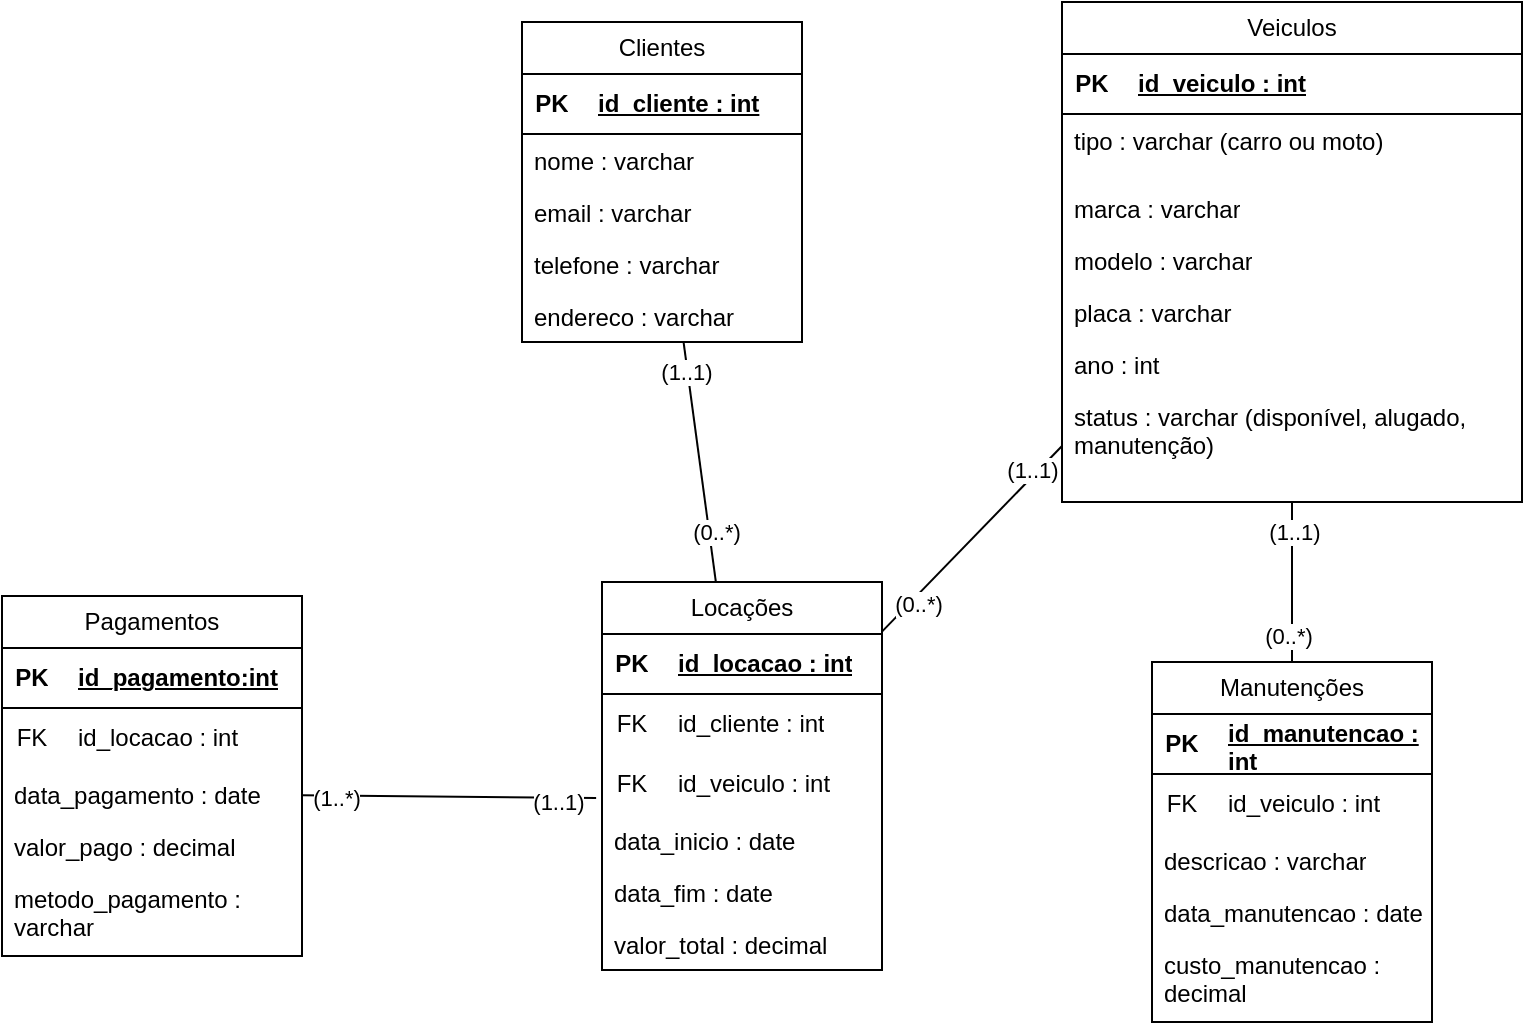 <mxfile version="27.0.3">
  <diagram name="Página-1" id="REDld5qFQqxqg_7Xg02F">
    <mxGraphModel dx="1426" dy="767" grid="0" gridSize="10" guides="1" tooltips="1" connect="1" arrows="1" fold="1" page="1" pageScale="1" pageWidth="827" pageHeight="1169" math="0" shadow="0">
      <root>
        <mxCell id="0" />
        <mxCell id="1" parent="0" />
        <mxCell id="ouK-ug0mkGR5aLPKjdCH-70" style="rounded=0;orthogonalLoop=1;jettySize=auto;html=1;endArrow=none;startFill=0;" edge="1" parent="1" source="ouK-ug0mkGR5aLPKjdCH-1" target="ouK-ug0mkGR5aLPKjdCH-25">
          <mxGeometry relative="1" as="geometry" />
        </mxCell>
        <mxCell id="ouK-ug0mkGR5aLPKjdCH-81" value="(1..1)" style="edgeLabel;html=1;align=center;verticalAlign=middle;resizable=0;points=[];" vertex="1" connectable="0" parent="ouK-ug0mkGR5aLPKjdCH-70">
          <mxGeometry x="-0.752" y="-1" relative="1" as="geometry">
            <mxPoint as="offset" />
          </mxGeometry>
        </mxCell>
        <mxCell id="ouK-ug0mkGR5aLPKjdCH-82" value="(0..*)" style="edgeLabel;html=1;align=center;verticalAlign=middle;resizable=0;points=[];" vertex="1" connectable="0" parent="ouK-ug0mkGR5aLPKjdCH-70">
          <mxGeometry x="0.591" y="3" relative="1" as="geometry">
            <mxPoint as="offset" />
          </mxGeometry>
        </mxCell>
        <mxCell id="ouK-ug0mkGR5aLPKjdCH-1" value="Clientes" style="swimlane;fontStyle=0;childLayout=stackLayout;horizontal=1;startSize=26;fillColor=none;horizontalStack=0;resizeParent=1;resizeParentMax=0;resizeLast=0;collapsible=1;marginBottom=0;whiteSpace=wrap;html=1;" vertex="1" parent="1">
          <mxGeometry x="294" y="98" width="140" height="160" as="geometry" />
        </mxCell>
        <mxCell id="ouK-ug0mkGR5aLPKjdCH-5" value="" style="shape=table;startSize=0;container=1;collapsible=1;childLayout=tableLayout;fixedRows=1;rowLines=0;fontStyle=0;align=center;resizeLast=1;strokeColor=none;fillColor=none;collapsible=0;" vertex="1" parent="ouK-ug0mkGR5aLPKjdCH-1">
          <mxGeometry y="26" width="140" height="30" as="geometry" />
        </mxCell>
        <mxCell id="ouK-ug0mkGR5aLPKjdCH-6" value="" style="shape=tableRow;horizontal=0;startSize=0;swimlaneHead=0;swimlaneBody=0;fillColor=none;collapsible=0;dropTarget=0;points=[[0,0.5],[1,0.5]];portConstraint=eastwest;top=0;left=0;right=0;bottom=1;" vertex="1" parent="ouK-ug0mkGR5aLPKjdCH-5">
          <mxGeometry width="140" height="30" as="geometry" />
        </mxCell>
        <mxCell id="ouK-ug0mkGR5aLPKjdCH-7" value="PK" style="shape=partialRectangle;connectable=0;fillColor=none;top=0;left=0;bottom=0;right=0;fontStyle=1;overflow=hidden;whiteSpace=wrap;html=1;" vertex="1" parent="ouK-ug0mkGR5aLPKjdCH-6">
          <mxGeometry width="30" height="30" as="geometry">
            <mxRectangle width="30" height="30" as="alternateBounds" />
          </mxGeometry>
        </mxCell>
        <mxCell id="ouK-ug0mkGR5aLPKjdCH-8" value="id_cliente : int" style="shape=partialRectangle;connectable=0;fillColor=none;top=0;left=0;bottom=0;right=0;align=left;spacingLeft=6;fontStyle=5;overflow=hidden;whiteSpace=wrap;html=1;" vertex="1" parent="ouK-ug0mkGR5aLPKjdCH-6">
          <mxGeometry x="30" width="110" height="30" as="geometry">
            <mxRectangle width="110" height="30" as="alternateBounds" />
          </mxGeometry>
        </mxCell>
        <mxCell id="ouK-ug0mkGR5aLPKjdCH-3" value="nome : varchar" style="text;strokeColor=none;fillColor=none;align=left;verticalAlign=top;spacingLeft=4;spacingRight=4;overflow=hidden;rotatable=0;points=[[0,0.5],[1,0.5]];portConstraint=eastwest;whiteSpace=wrap;html=1;" vertex="1" parent="ouK-ug0mkGR5aLPKjdCH-1">
          <mxGeometry y="56" width="140" height="26" as="geometry" />
        </mxCell>
        <mxCell id="ouK-ug0mkGR5aLPKjdCH-4" value="email : varchar" style="text;strokeColor=none;fillColor=none;align=left;verticalAlign=top;spacingLeft=4;spacingRight=4;overflow=hidden;rotatable=0;points=[[0,0.5],[1,0.5]];portConstraint=eastwest;whiteSpace=wrap;html=1;" vertex="1" parent="ouK-ug0mkGR5aLPKjdCH-1">
          <mxGeometry y="82" width="140" height="26" as="geometry" />
        </mxCell>
        <mxCell id="ouK-ug0mkGR5aLPKjdCH-2" value="telefone : varchar" style="text;strokeColor=none;fillColor=none;align=left;verticalAlign=top;spacingLeft=4;spacingRight=4;overflow=hidden;rotatable=0;points=[[0,0.5],[1,0.5]];portConstraint=eastwest;whiteSpace=wrap;html=1;" vertex="1" parent="ouK-ug0mkGR5aLPKjdCH-1">
          <mxGeometry y="108" width="140" height="26" as="geometry" />
        </mxCell>
        <mxCell id="ouK-ug0mkGR5aLPKjdCH-9" value="endereco : varchar" style="text;strokeColor=none;fillColor=none;align=left;verticalAlign=top;spacingLeft=4;spacingRight=4;overflow=hidden;rotatable=0;points=[[0,0.5],[1,0.5]];portConstraint=eastwest;whiteSpace=wrap;html=1;" vertex="1" parent="ouK-ug0mkGR5aLPKjdCH-1">
          <mxGeometry y="134" width="140" height="26" as="geometry" />
        </mxCell>
        <mxCell id="ouK-ug0mkGR5aLPKjdCH-72" style="rounded=0;orthogonalLoop=1;jettySize=auto;html=1;entryX=0.5;entryY=0;entryDx=0;entryDy=0;endArrow=none;startFill=0;" edge="1" parent="1" source="ouK-ug0mkGR5aLPKjdCH-10" target="ouK-ug0mkGR5aLPKjdCH-41">
          <mxGeometry relative="1" as="geometry" />
        </mxCell>
        <mxCell id="ouK-ug0mkGR5aLPKjdCH-79" value="(1..1)" style="edgeLabel;html=1;align=center;verticalAlign=middle;resizable=0;points=[];" vertex="1" connectable="0" parent="ouK-ug0mkGR5aLPKjdCH-72">
          <mxGeometry x="-0.625" y="1" relative="1" as="geometry">
            <mxPoint as="offset" />
          </mxGeometry>
        </mxCell>
        <mxCell id="ouK-ug0mkGR5aLPKjdCH-80" value="(0..*)" style="edgeLabel;html=1;align=center;verticalAlign=middle;resizable=0;points=[];" vertex="1" connectable="0" parent="ouK-ug0mkGR5aLPKjdCH-72">
          <mxGeometry x="0.675" y="-2" relative="1" as="geometry">
            <mxPoint as="offset" />
          </mxGeometry>
        </mxCell>
        <mxCell id="ouK-ug0mkGR5aLPKjdCH-10" value="Veiculos" style="swimlane;fontStyle=0;childLayout=stackLayout;horizontal=1;startSize=26;fillColor=none;horizontalStack=0;resizeParent=1;resizeParentMax=0;resizeLast=0;collapsible=1;marginBottom=0;whiteSpace=wrap;html=1;" vertex="1" parent="1">
          <mxGeometry x="564" y="88" width="230" height="250" as="geometry" />
        </mxCell>
        <mxCell id="ouK-ug0mkGR5aLPKjdCH-18" value="" style="shape=table;startSize=0;container=1;collapsible=1;childLayout=tableLayout;fixedRows=1;rowLines=0;fontStyle=0;align=center;resizeLast=1;strokeColor=none;fillColor=none;collapsible=0;" vertex="1" parent="ouK-ug0mkGR5aLPKjdCH-10">
          <mxGeometry y="26" width="230" height="30" as="geometry" />
        </mxCell>
        <mxCell id="ouK-ug0mkGR5aLPKjdCH-19" value="" style="shape=tableRow;horizontal=0;startSize=0;swimlaneHead=0;swimlaneBody=0;fillColor=none;collapsible=0;dropTarget=0;points=[[0,0.5],[1,0.5]];portConstraint=eastwest;top=0;left=0;right=0;bottom=1;" vertex="1" parent="ouK-ug0mkGR5aLPKjdCH-18">
          <mxGeometry width="230" height="30" as="geometry" />
        </mxCell>
        <mxCell id="ouK-ug0mkGR5aLPKjdCH-20" value="PK" style="shape=partialRectangle;connectable=0;fillColor=none;top=0;left=0;bottom=0;right=0;fontStyle=1;overflow=hidden;whiteSpace=wrap;html=1;" vertex="1" parent="ouK-ug0mkGR5aLPKjdCH-19">
          <mxGeometry width="30" height="30" as="geometry">
            <mxRectangle width="30" height="30" as="alternateBounds" />
          </mxGeometry>
        </mxCell>
        <mxCell id="ouK-ug0mkGR5aLPKjdCH-21" value="id_veiculo : int" style="shape=partialRectangle;connectable=0;fillColor=none;top=0;left=0;bottom=0;right=0;align=left;spacingLeft=6;fontStyle=5;overflow=hidden;whiteSpace=wrap;html=1;" vertex="1" parent="ouK-ug0mkGR5aLPKjdCH-19">
          <mxGeometry x="30" width="200" height="30" as="geometry">
            <mxRectangle width="200" height="30" as="alternateBounds" />
          </mxGeometry>
        </mxCell>
        <mxCell id="ouK-ug0mkGR5aLPKjdCH-11" value="tipo : varchar (carro ou moto)" style="text;strokeColor=none;fillColor=none;align=left;verticalAlign=top;spacingLeft=4;spacingRight=4;overflow=hidden;rotatable=0;points=[[0,0.5],[1,0.5]];portConstraint=eastwest;whiteSpace=wrap;html=1;" vertex="1" parent="ouK-ug0mkGR5aLPKjdCH-10">
          <mxGeometry y="56" width="230" height="34" as="geometry" />
        </mxCell>
        <mxCell id="ouK-ug0mkGR5aLPKjdCH-12" value="marca : varchar" style="text;strokeColor=none;fillColor=none;align=left;verticalAlign=top;spacingLeft=4;spacingRight=4;overflow=hidden;rotatable=0;points=[[0,0.5],[1,0.5]];portConstraint=eastwest;whiteSpace=wrap;html=1;" vertex="1" parent="ouK-ug0mkGR5aLPKjdCH-10">
          <mxGeometry y="90" width="230" height="26" as="geometry" />
        </mxCell>
        <mxCell id="ouK-ug0mkGR5aLPKjdCH-13" value="modelo : varchar" style="text;strokeColor=none;fillColor=none;align=left;verticalAlign=top;spacingLeft=4;spacingRight=4;overflow=hidden;rotatable=0;points=[[0,0.5],[1,0.5]];portConstraint=eastwest;whiteSpace=wrap;html=1;" vertex="1" parent="ouK-ug0mkGR5aLPKjdCH-10">
          <mxGeometry y="116" width="230" height="26" as="geometry" />
        </mxCell>
        <mxCell id="ouK-ug0mkGR5aLPKjdCH-22" value="placa : varchar" style="text;strokeColor=none;fillColor=none;align=left;verticalAlign=top;spacingLeft=4;spacingRight=4;overflow=hidden;rotatable=0;points=[[0,0.5],[1,0.5]];portConstraint=eastwest;whiteSpace=wrap;html=1;" vertex="1" parent="ouK-ug0mkGR5aLPKjdCH-10">
          <mxGeometry y="142" width="230" height="26" as="geometry" />
        </mxCell>
        <mxCell id="ouK-ug0mkGR5aLPKjdCH-23" value="ano : int" style="text;strokeColor=none;fillColor=none;align=left;verticalAlign=top;spacingLeft=4;spacingRight=4;overflow=hidden;rotatable=0;points=[[0,0.5],[1,0.5]];portConstraint=eastwest;whiteSpace=wrap;html=1;" vertex="1" parent="ouK-ug0mkGR5aLPKjdCH-10">
          <mxGeometry y="168" width="230" height="26" as="geometry" />
        </mxCell>
        <mxCell id="ouK-ug0mkGR5aLPKjdCH-24" value="status : varchar (disponível, alugado, manutenção)" style="text;strokeColor=none;fillColor=none;align=left;verticalAlign=top;spacingLeft=4;spacingRight=4;overflow=hidden;rotatable=0;points=[[0,0.5],[1,0.5]];portConstraint=eastwest;whiteSpace=wrap;html=1;" vertex="1" parent="ouK-ug0mkGR5aLPKjdCH-10">
          <mxGeometry y="194" width="230" height="56" as="geometry" />
        </mxCell>
        <mxCell id="ouK-ug0mkGR5aLPKjdCH-71" style="rounded=0;orthogonalLoop=1;jettySize=auto;html=1;entryX=0;entryY=0.5;entryDx=0;entryDy=0;endArrow=none;startFill=0;" edge="1" parent="1" source="ouK-ug0mkGR5aLPKjdCH-25" target="ouK-ug0mkGR5aLPKjdCH-24">
          <mxGeometry relative="1" as="geometry" />
        </mxCell>
        <mxCell id="ouK-ug0mkGR5aLPKjdCH-77" value="(0..*)" style="edgeLabel;html=1;align=center;verticalAlign=middle;resizable=0;points=[];" vertex="1" connectable="0" parent="ouK-ug0mkGR5aLPKjdCH-71">
          <mxGeometry x="-0.663" y="-3" relative="1" as="geometry">
            <mxPoint as="offset" />
          </mxGeometry>
        </mxCell>
        <mxCell id="ouK-ug0mkGR5aLPKjdCH-78" value="(1..1)" style="edgeLabel;html=1;align=center;verticalAlign=middle;resizable=0;points=[];" vertex="1" connectable="0" parent="ouK-ug0mkGR5aLPKjdCH-71">
          <mxGeometry x="0.727" y="2" relative="1" as="geometry">
            <mxPoint x="-1" as="offset" />
          </mxGeometry>
        </mxCell>
        <mxCell id="ouK-ug0mkGR5aLPKjdCH-25" value="Locações" style="swimlane;fontStyle=0;childLayout=stackLayout;horizontal=1;startSize=26;fillColor=none;horizontalStack=0;resizeParent=1;resizeParentMax=0;resizeLast=0;collapsible=1;marginBottom=0;whiteSpace=wrap;html=1;" vertex="1" parent="1">
          <mxGeometry x="334" y="378" width="140" height="194" as="geometry" />
        </mxCell>
        <mxCell id="ouK-ug0mkGR5aLPKjdCH-26" value="" style="shape=table;startSize=0;container=1;collapsible=1;childLayout=tableLayout;fixedRows=1;rowLines=0;fontStyle=0;align=center;resizeLast=1;strokeColor=none;fillColor=none;collapsible=0;" vertex="1" parent="ouK-ug0mkGR5aLPKjdCH-25">
          <mxGeometry y="26" width="140" height="30" as="geometry" />
        </mxCell>
        <mxCell id="ouK-ug0mkGR5aLPKjdCH-27" value="" style="shape=tableRow;horizontal=0;startSize=0;swimlaneHead=0;swimlaneBody=0;fillColor=none;collapsible=0;dropTarget=0;points=[[0,0.5],[1,0.5]];portConstraint=eastwest;top=0;left=0;right=0;bottom=1;" vertex="1" parent="ouK-ug0mkGR5aLPKjdCH-26">
          <mxGeometry width="140" height="30" as="geometry" />
        </mxCell>
        <mxCell id="ouK-ug0mkGR5aLPKjdCH-28" value="PK" style="shape=partialRectangle;connectable=0;fillColor=none;top=0;left=0;bottom=0;right=0;fontStyle=1;overflow=hidden;whiteSpace=wrap;html=1;" vertex="1" parent="ouK-ug0mkGR5aLPKjdCH-27">
          <mxGeometry width="30" height="30" as="geometry">
            <mxRectangle width="30" height="30" as="alternateBounds" />
          </mxGeometry>
        </mxCell>
        <mxCell id="ouK-ug0mkGR5aLPKjdCH-29" value="id_locacao : int" style="shape=partialRectangle;connectable=0;fillColor=none;top=0;left=0;bottom=0;right=0;align=left;spacingLeft=6;fontStyle=5;overflow=hidden;whiteSpace=wrap;html=1;" vertex="1" parent="ouK-ug0mkGR5aLPKjdCH-27">
          <mxGeometry x="30" width="110" height="30" as="geometry">
            <mxRectangle width="110" height="30" as="alternateBounds" />
          </mxGeometry>
        </mxCell>
        <mxCell id="ouK-ug0mkGR5aLPKjdCH-34" value="" style="shape=table;startSize=0;container=1;collapsible=1;childLayout=tableLayout;fixedRows=1;rowLines=0;fontStyle=0;align=center;resizeLast=1;strokeColor=none;fillColor=none;collapsible=0;" vertex="1" parent="ouK-ug0mkGR5aLPKjdCH-25">
          <mxGeometry y="56" width="140" height="60" as="geometry" />
        </mxCell>
        <mxCell id="ouK-ug0mkGR5aLPKjdCH-35" value="" style="shape=tableRow;horizontal=0;startSize=0;swimlaneHead=0;swimlaneBody=0;fillColor=none;collapsible=0;dropTarget=0;points=[[0,0.5],[1,0.5]];portConstraint=eastwest;top=0;left=0;right=0;bottom=0;" vertex="1" parent="ouK-ug0mkGR5aLPKjdCH-34">
          <mxGeometry width="140" height="30" as="geometry" />
        </mxCell>
        <mxCell id="ouK-ug0mkGR5aLPKjdCH-36" value="FK" style="shape=partialRectangle;connectable=0;fillColor=none;top=0;left=0;bottom=0;right=0;fontStyle=0;overflow=hidden;whiteSpace=wrap;html=1;" vertex="1" parent="ouK-ug0mkGR5aLPKjdCH-35">
          <mxGeometry width="30" height="30" as="geometry">
            <mxRectangle width="30" height="30" as="alternateBounds" />
          </mxGeometry>
        </mxCell>
        <mxCell id="ouK-ug0mkGR5aLPKjdCH-37" value="id_cliente : int" style="shape=partialRectangle;connectable=0;fillColor=none;top=0;left=0;bottom=0;right=0;align=left;spacingLeft=6;fontStyle=0;overflow=hidden;whiteSpace=wrap;html=1;" vertex="1" parent="ouK-ug0mkGR5aLPKjdCH-35">
          <mxGeometry x="30" width="110" height="30" as="geometry">
            <mxRectangle width="110" height="30" as="alternateBounds" />
          </mxGeometry>
        </mxCell>
        <mxCell id="ouK-ug0mkGR5aLPKjdCH-38" value="" style="shape=tableRow;horizontal=0;startSize=0;swimlaneHead=0;swimlaneBody=0;fillColor=none;collapsible=0;dropTarget=0;points=[[0,0.5],[1,0.5]];portConstraint=eastwest;top=0;left=0;right=0;bottom=0;" vertex="1" parent="ouK-ug0mkGR5aLPKjdCH-34">
          <mxGeometry y="30" width="140" height="30" as="geometry" />
        </mxCell>
        <mxCell id="ouK-ug0mkGR5aLPKjdCH-39" value="FK" style="shape=partialRectangle;connectable=0;fillColor=none;top=0;left=0;bottom=0;right=0;fontStyle=0;overflow=hidden;whiteSpace=wrap;html=1;" vertex="1" parent="ouK-ug0mkGR5aLPKjdCH-38">
          <mxGeometry width="30" height="30" as="geometry">
            <mxRectangle width="30" height="30" as="alternateBounds" />
          </mxGeometry>
        </mxCell>
        <mxCell id="ouK-ug0mkGR5aLPKjdCH-40" value="id_veiculo : int" style="shape=partialRectangle;connectable=0;fillColor=none;top=0;left=0;bottom=0;right=0;align=left;spacingLeft=6;fontStyle=0;overflow=hidden;whiteSpace=wrap;html=1;" vertex="1" parent="ouK-ug0mkGR5aLPKjdCH-38">
          <mxGeometry x="30" width="110" height="30" as="geometry">
            <mxRectangle width="110" height="30" as="alternateBounds" />
          </mxGeometry>
        </mxCell>
        <mxCell id="ouK-ug0mkGR5aLPKjdCH-30" value="data_inicio : date" style="text;strokeColor=none;fillColor=none;align=left;verticalAlign=top;spacingLeft=4;spacingRight=4;overflow=hidden;rotatable=0;points=[[0,0.5],[1,0.5]];portConstraint=eastwest;whiteSpace=wrap;html=1;" vertex="1" parent="ouK-ug0mkGR5aLPKjdCH-25">
          <mxGeometry y="116" width="140" height="26" as="geometry" />
        </mxCell>
        <mxCell id="ouK-ug0mkGR5aLPKjdCH-31" value="data_fim : date" style="text;strokeColor=none;fillColor=none;align=left;verticalAlign=top;spacingLeft=4;spacingRight=4;overflow=hidden;rotatable=0;points=[[0,0.5],[1,0.5]];portConstraint=eastwest;whiteSpace=wrap;html=1;" vertex="1" parent="ouK-ug0mkGR5aLPKjdCH-25">
          <mxGeometry y="142" width="140" height="26" as="geometry" />
        </mxCell>
        <mxCell id="ouK-ug0mkGR5aLPKjdCH-32" value="valor_total : decimal" style="text;strokeColor=none;fillColor=none;align=left;verticalAlign=top;spacingLeft=4;spacingRight=4;overflow=hidden;rotatable=0;points=[[0,0.5],[1,0.5]];portConstraint=eastwest;whiteSpace=wrap;html=1;" vertex="1" parent="ouK-ug0mkGR5aLPKjdCH-25">
          <mxGeometry y="168" width="140" height="26" as="geometry" />
        </mxCell>
        <mxCell id="ouK-ug0mkGR5aLPKjdCH-41" value="Manutenções" style="swimlane;fontStyle=0;childLayout=stackLayout;horizontal=1;startSize=26;fillColor=none;horizontalStack=0;resizeParent=1;resizeParentMax=0;resizeLast=0;collapsible=1;marginBottom=0;whiteSpace=wrap;html=1;" vertex="1" parent="1">
          <mxGeometry x="609" y="418" width="140" height="180" as="geometry" />
        </mxCell>
        <mxCell id="ouK-ug0mkGR5aLPKjdCH-42" value="" style="shape=table;startSize=0;container=1;collapsible=1;childLayout=tableLayout;fixedRows=1;rowLines=0;fontStyle=0;align=center;resizeLast=1;strokeColor=none;fillColor=none;collapsible=0;" vertex="1" parent="ouK-ug0mkGR5aLPKjdCH-41">
          <mxGeometry y="26" width="140" height="60" as="geometry" />
        </mxCell>
        <mxCell id="ouK-ug0mkGR5aLPKjdCH-43" value="" style="shape=tableRow;horizontal=0;startSize=0;swimlaneHead=0;swimlaneBody=0;fillColor=none;collapsible=0;dropTarget=0;points=[[0,0.5],[1,0.5]];portConstraint=eastwest;top=0;left=0;right=0;bottom=1;" vertex="1" parent="ouK-ug0mkGR5aLPKjdCH-42">
          <mxGeometry width="140" height="30" as="geometry" />
        </mxCell>
        <mxCell id="ouK-ug0mkGR5aLPKjdCH-44" value="PK" style="shape=partialRectangle;connectable=0;fillColor=none;top=0;left=0;bottom=0;right=0;fontStyle=1;overflow=hidden;whiteSpace=wrap;html=1;" vertex="1" parent="ouK-ug0mkGR5aLPKjdCH-43">
          <mxGeometry width="30" height="30" as="geometry">
            <mxRectangle width="30" height="30" as="alternateBounds" />
          </mxGeometry>
        </mxCell>
        <mxCell id="ouK-ug0mkGR5aLPKjdCH-45" value="id_manutencao : int" style="shape=partialRectangle;connectable=0;fillColor=none;top=0;left=0;bottom=0;right=0;align=left;spacingLeft=6;fontStyle=5;overflow=hidden;whiteSpace=wrap;html=1;" vertex="1" parent="ouK-ug0mkGR5aLPKjdCH-43">
          <mxGeometry x="30" width="110" height="30" as="geometry">
            <mxRectangle width="110" height="30" as="alternateBounds" />
          </mxGeometry>
        </mxCell>
        <mxCell id="ouK-ug0mkGR5aLPKjdCH-56" value="" style="shape=tableRow;horizontal=0;startSize=0;swimlaneHead=0;swimlaneBody=0;fillColor=none;collapsible=0;dropTarget=0;points=[[0,0.5],[1,0.5]];portConstraint=eastwest;top=0;left=0;right=0;bottom=0;" vertex="1" parent="ouK-ug0mkGR5aLPKjdCH-42">
          <mxGeometry y="30" width="140" height="30" as="geometry" />
        </mxCell>
        <mxCell id="ouK-ug0mkGR5aLPKjdCH-57" value="FK" style="shape=partialRectangle;connectable=0;fillColor=none;top=0;left=0;bottom=0;right=0;fontStyle=0;overflow=hidden;whiteSpace=wrap;html=1;" vertex="1" parent="ouK-ug0mkGR5aLPKjdCH-56">
          <mxGeometry width="30" height="30" as="geometry">
            <mxRectangle width="30" height="30" as="alternateBounds" />
          </mxGeometry>
        </mxCell>
        <mxCell id="ouK-ug0mkGR5aLPKjdCH-58" value="id_veiculo : int" style="shape=partialRectangle;connectable=0;fillColor=none;top=0;left=0;bottom=0;right=0;align=left;spacingLeft=6;fontStyle=0;overflow=hidden;whiteSpace=wrap;html=1;" vertex="1" parent="ouK-ug0mkGR5aLPKjdCH-56">
          <mxGeometry x="30" width="110" height="30" as="geometry">
            <mxRectangle width="110" height="30" as="alternateBounds" />
          </mxGeometry>
        </mxCell>
        <mxCell id="ouK-ug0mkGR5aLPKjdCH-53" value="descricao : varchar" style="text;strokeColor=none;fillColor=none;align=left;verticalAlign=top;spacingLeft=4;spacingRight=4;overflow=hidden;rotatable=0;points=[[0,0.5],[1,0.5]];portConstraint=eastwest;whiteSpace=wrap;html=1;" vertex="1" parent="ouK-ug0mkGR5aLPKjdCH-41">
          <mxGeometry y="86" width="140" height="26" as="geometry" />
        </mxCell>
        <mxCell id="ouK-ug0mkGR5aLPKjdCH-54" value="data_manutencao : date" style="text;strokeColor=none;fillColor=none;align=left;verticalAlign=top;spacingLeft=4;spacingRight=4;overflow=hidden;rotatable=0;points=[[0,0.5],[1,0.5]];portConstraint=eastwest;whiteSpace=wrap;html=1;" vertex="1" parent="ouK-ug0mkGR5aLPKjdCH-41">
          <mxGeometry y="112" width="140" height="26" as="geometry" />
        </mxCell>
        <mxCell id="ouK-ug0mkGR5aLPKjdCH-55" value="custo_manutencao : decimal" style="text;strokeColor=none;fillColor=none;align=left;verticalAlign=top;spacingLeft=4;spacingRight=4;overflow=hidden;rotatable=0;points=[[0,0.5],[1,0.5]];portConstraint=eastwest;whiteSpace=wrap;html=1;" vertex="1" parent="ouK-ug0mkGR5aLPKjdCH-41">
          <mxGeometry y="138" width="140" height="42" as="geometry" />
        </mxCell>
        <mxCell id="ouK-ug0mkGR5aLPKjdCH-59" value="Pagamentos" style="swimlane;fontStyle=0;childLayout=stackLayout;horizontal=1;startSize=26;fillColor=none;horizontalStack=0;resizeParent=1;resizeParentMax=0;resizeLast=0;collapsible=1;marginBottom=0;whiteSpace=wrap;html=1;" vertex="1" parent="1">
          <mxGeometry x="34" y="385" width="150" height="180" as="geometry" />
        </mxCell>
        <mxCell id="ouK-ug0mkGR5aLPKjdCH-60" value="" style="shape=table;startSize=0;container=1;collapsible=1;childLayout=tableLayout;fixedRows=1;rowLines=0;fontStyle=0;align=center;resizeLast=1;strokeColor=none;fillColor=none;collapsible=0;" vertex="1" parent="ouK-ug0mkGR5aLPKjdCH-59">
          <mxGeometry y="26" width="150" height="60" as="geometry" />
        </mxCell>
        <mxCell id="ouK-ug0mkGR5aLPKjdCH-61" value="" style="shape=tableRow;horizontal=0;startSize=0;swimlaneHead=0;swimlaneBody=0;fillColor=none;collapsible=0;dropTarget=0;points=[[0,0.5],[1,0.5]];portConstraint=eastwest;top=0;left=0;right=0;bottom=1;" vertex="1" parent="ouK-ug0mkGR5aLPKjdCH-60">
          <mxGeometry width="150" height="30" as="geometry" />
        </mxCell>
        <mxCell id="ouK-ug0mkGR5aLPKjdCH-62" value="PK" style="shape=partialRectangle;connectable=0;fillColor=none;top=0;left=0;bottom=0;right=0;fontStyle=1;overflow=hidden;whiteSpace=wrap;html=1;" vertex="1" parent="ouK-ug0mkGR5aLPKjdCH-61">
          <mxGeometry width="30" height="30" as="geometry">
            <mxRectangle width="30" height="30" as="alternateBounds" />
          </mxGeometry>
        </mxCell>
        <mxCell id="ouK-ug0mkGR5aLPKjdCH-63" value="id_pagamento:int" style="shape=partialRectangle;connectable=0;fillColor=none;top=0;left=0;bottom=0;right=0;align=left;spacingLeft=6;fontStyle=5;overflow=hidden;whiteSpace=wrap;html=1;" vertex="1" parent="ouK-ug0mkGR5aLPKjdCH-61">
          <mxGeometry x="30" width="120" height="30" as="geometry">
            <mxRectangle width="120" height="30" as="alternateBounds" />
          </mxGeometry>
        </mxCell>
        <mxCell id="ouK-ug0mkGR5aLPKjdCH-64" value="" style="shape=tableRow;horizontal=0;startSize=0;swimlaneHead=0;swimlaneBody=0;fillColor=none;collapsible=0;dropTarget=0;points=[[0,0.5],[1,0.5]];portConstraint=eastwest;top=0;left=0;right=0;bottom=0;" vertex="1" parent="ouK-ug0mkGR5aLPKjdCH-60">
          <mxGeometry y="30" width="150" height="30" as="geometry" />
        </mxCell>
        <mxCell id="ouK-ug0mkGR5aLPKjdCH-65" value="FK" style="shape=partialRectangle;connectable=0;fillColor=none;top=0;left=0;bottom=0;right=0;fontStyle=0;overflow=hidden;whiteSpace=wrap;html=1;" vertex="1" parent="ouK-ug0mkGR5aLPKjdCH-64">
          <mxGeometry width="30" height="30" as="geometry">
            <mxRectangle width="30" height="30" as="alternateBounds" />
          </mxGeometry>
        </mxCell>
        <mxCell id="ouK-ug0mkGR5aLPKjdCH-66" value="id_locacao : int" style="shape=partialRectangle;connectable=0;fillColor=none;top=0;left=0;bottom=0;right=0;align=left;spacingLeft=6;fontStyle=0;overflow=hidden;whiteSpace=wrap;html=1;" vertex="1" parent="ouK-ug0mkGR5aLPKjdCH-64">
          <mxGeometry x="30" width="120" height="30" as="geometry">
            <mxRectangle width="120" height="30" as="alternateBounds" />
          </mxGeometry>
        </mxCell>
        <mxCell id="ouK-ug0mkGR5aLPKjdCH-67" value="data_pagamento : date" style="text;strokeColor=none;fillColor=none;align=left;verticalAlign=top;spacingLeft=4;spacingRight=4;overflow=hidden;rotatable=0;points=[[0,0.5],[1,0.5]];portConstraint=eastwest;whiteSpace=wrap;html=1;" vertex="1" parent="ouK-ug0mkGR5aLPKjdCH-59">
          <mxGeometry y="86" width="150" height="26" as="geometry" />
        </mxCell>
        <mxCell id="ouK-ug0mkGR5aLPKjdCH-68" value="valor_pago : decimal" style="text;strokeColor=none;fillColor=none;align=left;verticalAlign=top;spacingLeft=4;spacingRight=4;overflow=hidden;rotatable=0;points=[[0,0.5],[1,0.5]];portConstraint=eastwest;whiteSpace=wrap;html=1;" vertex="1" parent="ouK-ug0mkGR5aLPKjdCH-59">
          <mxGeometry y="112" width="150" height="26" as="geometry" />
        </mxCell>
        <mxCell id="ouK-ug0mkGR5aLPKjdCH-69" value="metodo_pagamento : varchar" style="text;strokeColor=none;fillColor=none;align=left;verticalAlign=top;spacingLeft=4;spacingRight=4;overflow=hidden;rotatable=0;points=[[0,0.5],[1,0.5]];portConstraint=eastwest;whiteSpace=wrap;html=1;" vertex="1" parent="ouK-ug0mkGR5aLPKjdCH-59">
          <mxGeometry y="138" width="150" height="42" as="geometry" />
        </mxCell>
        <mxCell id="ouK-ug0mkGR5aLPKjdCH-74" style="rounded=0;orthogonalLoop=1;jettySize=auto;html=1;endArrow=none;startFill=0;entryX=-0.021;entryY=0.733;entryDx=0;entryDy=0;entryPerimeter=0;" edge="1" parent="1" source="ouK-ug0mkGR5aLPKjdCH-67" target="ouK-ug0mkGR5aLPKjdCH-38">
          <mxGeometry relative="1" as="geometry">
            <mxPoint x="324" y="484" as="targetPoint" />
          </mxGeometry>
        </mxCell>
        <mxCell id="ouK-ug0mkGR5aLPKjdCH-75" value="(1..*)" style="edgeLabel;html=1;align=center;verticalAlign=middle;resizable=0;points=[];" vertex="1" connectable="0" parent="ouK-ug0mkGR5aLPKjdCH-74">
          <mxGeometry x="-0.769" y="-1" relative="1" as="geometry">
            <mxPoint as="offset" />
          </mxGeometry>
        </mxCell>
        <mxCell id="ouK-ug0mkGR5aLPKjdCH-76" value="(1..1)" style="edgeLabel;html=1;align=center;verticalAlign=middle;resizable=0;points=[];" vertex="1" connectable="0" parent="ouK-ug0mkGR5aLPKjdCH-74">
          <mxGeometry x="0.741" y="-2" relative="1" as="geometry">
            <mxPoint as="offset" />
          </mxGeometry>
        </mxCell>
      </root>
    </mxGraphModel>
  </diagram>
</mxfile>
